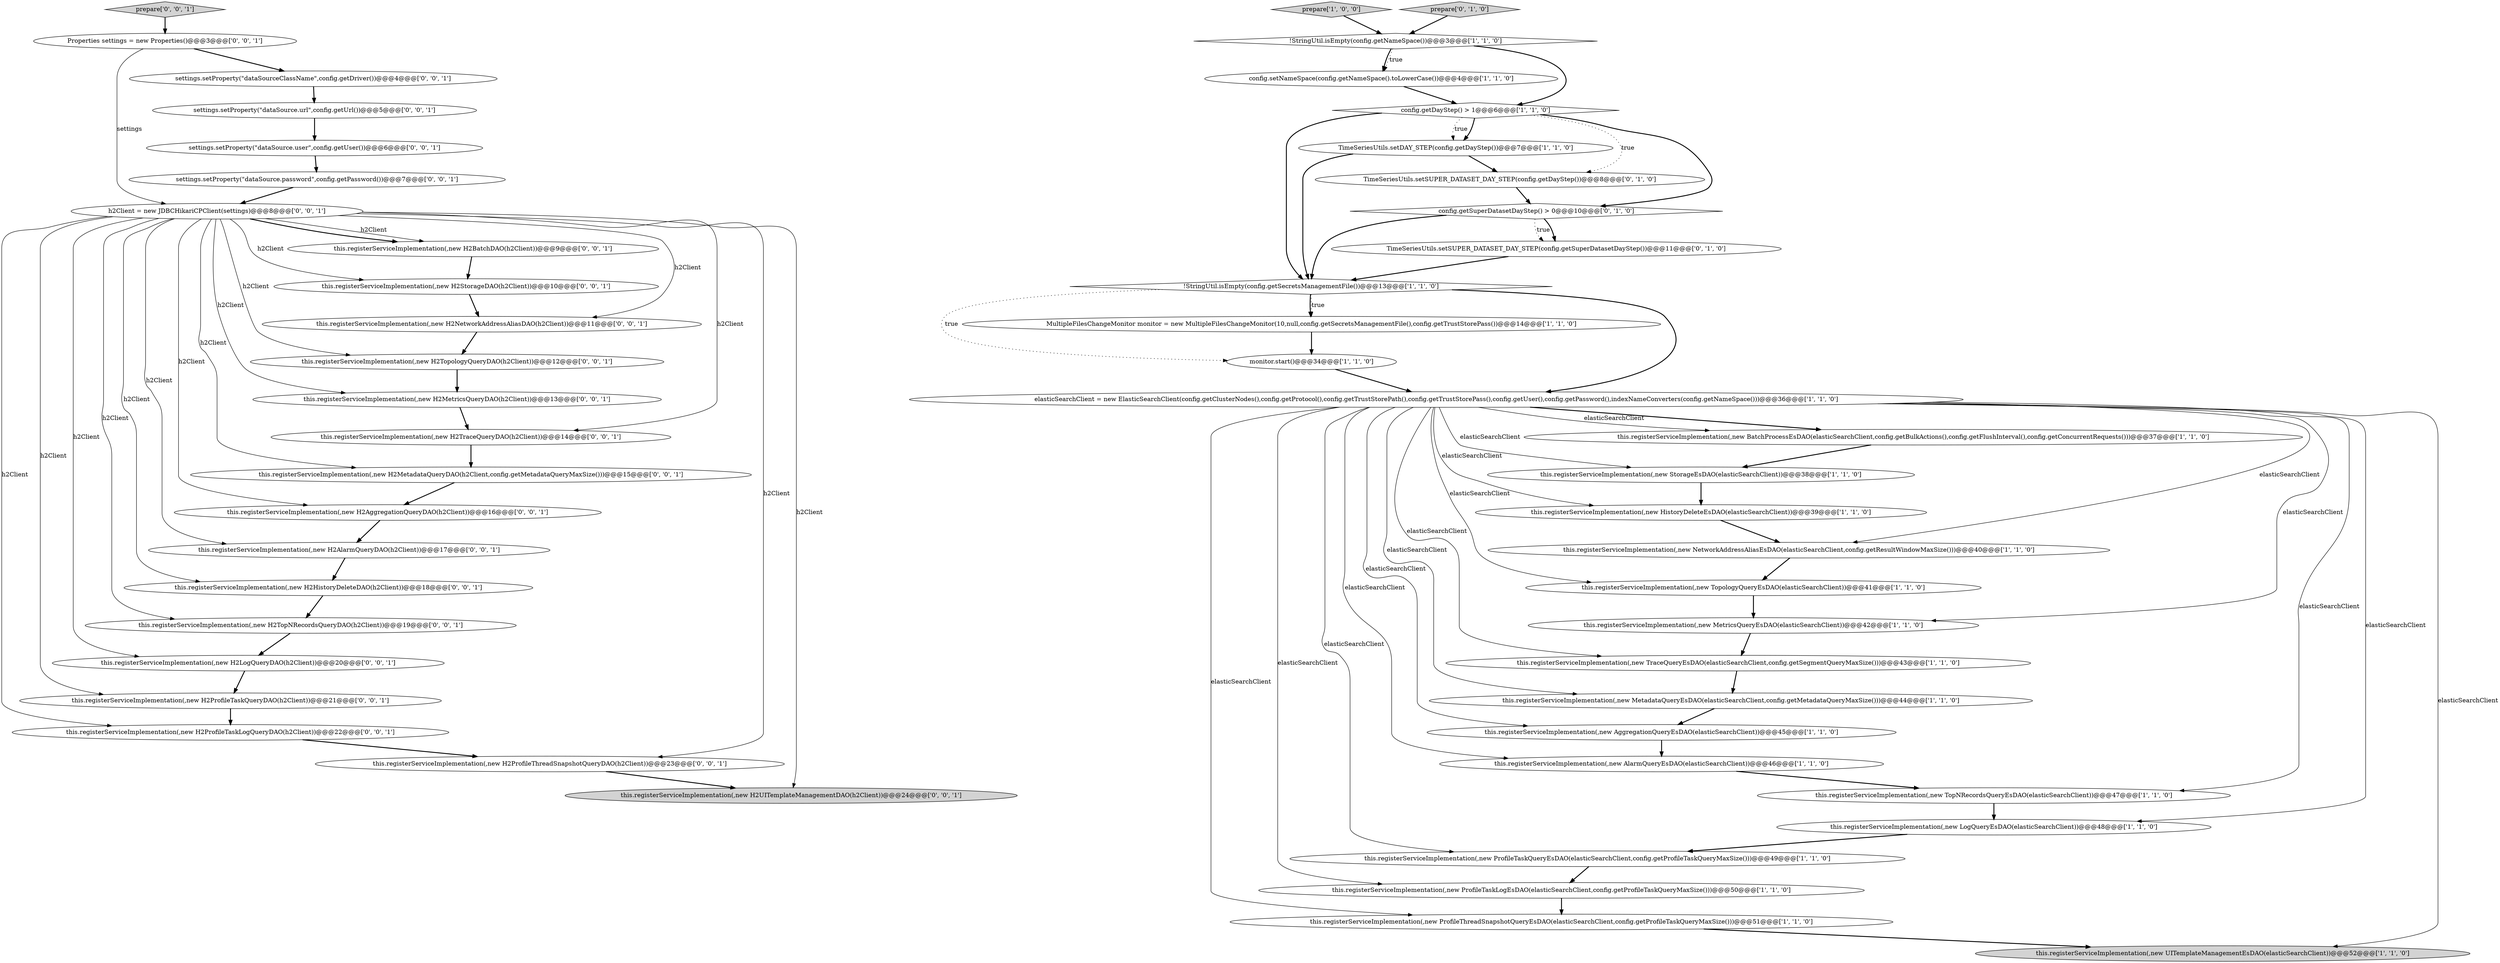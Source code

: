 digraph {
30 [style = filled, label = "h2Client = new JDBCHikariCPClient(settings)@@@8@@@['0', '0', '1']", fillcolor = white, shape = ellipse image = "AAA0AAABBB3BBB"];
18 [style = filled, label = "monitor.start()@@@34@@@['1', '1', '0']", fillcolor = white, shape = ellipse image = "AAA0AAABBB1BBB"];
45 [style = filled, label = "settings.setProperty(\"dataSource.password\",config.getPassword())@@@7@@@['0', '0', '1']", fillcolor = white, shape = ellipse image = "AAA0AAABBB3BBB"];
46 [style = filled, label = "this.registerServiceImplementation(,new H2ProfileTaskLogQueryDAO(h2Client))@@@22@@@['0', '0', '1']", fillcolor = white, shape = ellipse image = "AAA0AAABBB3BBB"];
13 [style = filled, label = "this.registerServiceImplementation(,new AggregationQueryEsDAO(elasticSearchClient))@@@45@@@['1', '1', '0']", fillcolor = white, shape = ellipse image = "AAA0AAABBB1BBB"];
32 [style = filled, label = "prepare['0', '0', '1']", fillcolor = lightgray, shape = diamond image = "AAA0AAABBB3BBB"];
41 [style = filled, label = "settings.setProperty(\"dataSourceClassName\",config.getDriver())@@@4@@@['0', '0', '1']", fillcolor = white, shape = ellipse image = "AAA0AAABBB3BBB"];
21 [style = filled, label = "this.registerServiceImplementation(,new TopNRecordsQueryEsDAO(elasticSearchClient))@@@47@@@['1', '1', '0']", fillcolor = white, shape = ellipse image = "AAA0AAABBB1BBB"];
47 [style = filled, label = "this.registerServiceImplementation(,new H2StorageDAO(h2Client))@@@10@@@['0', '0', '1']", fillcolor = white, shape = ellipse image = "AAA0AAABBB3BBB"];
29 [style = filled, label = "Properties settings = new Properties()@@@3@@@['0', '0', '1']", fillcolor = white, shape = ellipse image = "AAA0AAABBB3BBB"];
1 [style = filled, label = "this.registerServiceImplementation(,new MetadataQueryEsDAO(elasticSearchClient,config.getMetadataQueryMaxSize()))@@@44@@@['1', '1', '0']", fillcolor = white, shape = ellipse image = "AAA0AAABBB1BBB"];
11 [style = filled, label = "this.registerServiceImplementation(,new ProfileThreadSnapshotQueryEsDAO(elasticSearchClient,config.getProfileTaskQueryMaxSize()))@@@51@@@['1', '1', '0']", fillcolor = white, shape = ellipse image = "AAA0AAABBB1BBB"];
5 [style = filled, label = "prepare['1', '0', '0']", fillcolor = lightgray, shape = diamond image = "AAA0AAABBB1BBB"];
37 [style = filled, label = "settings.setProperty(\"dataSource.url\",config.getUrl())@@@5@@@['0', '0', '1']", fillcolor = white, shape = ellipse image = "AAA0AAABBB3BBB"];
4 [style = filled, label = "this.registerServiceImplementation(,new MetricsQueryEsDAO(elasticSearchClient))@@@42@@@['1', '1', '0']", fillcolor = white, shape = ellipse image = "AAA0AAABBB1BBB"];
48 [style = filled, label = "this.registerServiceImplementation(,new H2TopNRecordsQueryDAO(h2Client))@@@19@@@['0', '0', '1']", fillcolor = white, shape = ellipse image = "AAA0AAABBB3BBB"];
8 [style = filled, label = "!StringUtil.isEmpty(config.getSecretsManagementFile())@@@13@@@['1', '1', '0']", fillcolor = white, shape = diamond image = "AAA0AAABBB1BBB"];
35 [style = filled, label = "this.registerServiceImplementation(,new H2NetworkAddressAliasDAO(h2Client))@@@11@@@['0', '0', '1']", fillcolor = white, shape = ellipse image = "AAA0AAABBB3BBB"];
24 [style = filled, label = "this.registerServiceImplementation(,new AlarmQueryEsDAO(elasticSearchClient))@@@46@@@['1', '1', '0']", fillcolor = white, shape = ellipse image = "AAA0AAABBB1BBB"];
25 [style = filled, label = "TimeSeriesUtils.setSUPER_DATASET_DAY_STEP(config.getSuperDatasetDayStep())@@@11@@@['0', '1', '0']", fillcolor = white, shape = ellipse image = "AAA1AAABBB2BBB"];
3 [style = filled, label = "this.registerServiceImplementation(,new TopologyQueryEsDAO(elasticSearchClient))@@@41@@@['1', '1', '0']", fillcolor = white, shape = ellipse image = "AAA0AAABBB1BBB"];
23 [style = filled, label = "this.registerServiceImplementation(,new BatchProcessEsDAO(elasticSearchClient,config.getBulkActions(),config.getFlushInterval(),config.getConcurrentRequests()))@@@37@@@['1', '1', '0']", fillcolor = white, shape = ellipse image = "AAA0AAABBB1BBB"];
36 [style = filled, label = "this.registerServiceImplementation(,new H2AlarmQueryDAO(h2Client))@@@17@@@['0', '0', '1']", fillcolor = white, shape = ellipse image = "AAA0AAABBB3BBB"];
14 [style = filled, label = "elasticSearchClient = new ElasticSearchClient(config.getClusterNodes(),config.getProtocol(),config.getTrustStorePath(),config.getTrustStorePass(),config.getUser(),config.getPassword(),indexNameConverters(config.getNameSpace()))@@@36@@@['1', '1', '0']", fillcolor = white, shape = ellipse image = "AAA0AAABBB1BBB"];
16 [style = filled, label = "this.registerServiceImplementation(,new LogQueryEsDAO(elasticSearchClient))@@@48@@@['1', '1', '0']", fillcolor = white, shape = ellipse image = "AAA0AAABBB1BBB"];
26 [style = filled, label = "prepare['0', '1', '0']", fillcolor = lightgray, shape = diamond image = "AAA0AAABBB2BBB"];
2 [style = filled, label = "this.registerServiceImplementation(,new StorageEsDAO(elasticSearchClient))@@@38@@@['1', '1', '0']", fillcolor = white, shape = ellipse image = "AAA0AAABBB1BBB"];
31 [style = filled, label = "this.registerServiceImplementation(,new H2TopologyQueryDAO(h2Client))@@@12@@@['0', '0', '1']", fillcolor = white, shape = ellipse image = "AAA0AAABBB3BBB"];
6 [style = filled, label = "!StringUtil.isEmpty(config.getNameSpace())@@@3@@@['1', '1', '0']", fillcolor = white, shape = diamond image = "AAA0AAABBB1BBB"];
22 [style = filled, label = "TimeSeriesUtils.setDAY_STEP(config.getDayStep())@@@7@@@['1', '1', '0']", fillcolor = white, shape = ellipse image = "AAA0AAABBB1BBB"];
10 [style = filled, label = "config.setNameSpace(config.getNameSpace().toLowerCase())@@@4@@@['1', '1', '0']", fillcolor = white, shape = ellipse image = "AAA0AAABBB1BBB"];
9 [style = filled, label = "this.registerServiceImplementation(,new NetworkAddressAliasEsDAO(elasticSearchClient,config.getResultWindowMaxSize()))@@@40@@@['1', '1', '0']", fillcolor = white, shape = ellipse image = "AAA0AAABBB1BBB"];
39 [style = filled, label = "this.registerServiceImplementation(,new H2MetadataQueryDAO(h2Client,config.getMetadataQueryMaxSize()))@@@15@@@['0', '0', '1']", fillcolor = white, shape = ellipse image = "AAA0AAABBB3BBB"];
17 [style = filled, label = "this.registerServiceImplementation(,new ProfileTaskQueryEsDAO(elasticSearchClient,config.getProfileTaskQueryMaxSize()))@@@49@@@['1', '1', '0']", fillcolor = white, shape = ellipse image = "AAA0AAABBB1BBB"];
0 [style = filled, label = "MultipleFilesChangeMonitor monitor = new MultipleFilesChangeMonitor(10,null,config.getSecretsManagementFile(),config.getTrustStorePass())@@@14@@@['1', '1', '0']", fillcolor = white, shape = ellipse image = "AAA0AAABBB1BBB"];
49 [style = filled, label = "this.registerServiceImplementation(,new H2ProfileTaskQueryDAO(h2Client))@@@21@@@['0', '0', '1']", fillcolor = white, shape = ellipse image = "AAA0AAABBB3BBB"];
7 [style = filled, label = "config.getDayStep() > 1@@@6@@@['1', '1', '0']", fillcolor = white, shape = diamond image = "AAA0AAABBB1BBB"];
43 [style = filled, label = "this.registerServiceImplementation(,new H2MetricsQueryDAO(h2Client))@@@13@@@['0', '0', '1']", fillcolor = white, shape = ellipse image = "AAA0AAABBB3BBB"];
34 [style = filled, label = "this.registerServiceImplementation(,new H2UITemplateManagementDAO(h2Client))@@@24@@@['0', '0', '1']", fillcolor = lightgray, shape = ellipse image = "AAA0AAABBB3BBB"];
28 [style = filled, label = "config.getSuperDatasetDayStep() > 0@@@10@@@['0', '1', '0']", fillcolor = white, shape = diamond image = "AAA1AAABBB2BBB"];
51 [style = filled, label = "this.registerServiceImplementation(,new H2HistoryDeleteDAO(h2Client))@@@18@@@['0', '0', '1']", fillcolor = white, shape = ellipse image = "AAA0AAABBB3BBB"];
40 [style = filled, label = "this.registerServiceImplementation(,new H2LogQueryDAO(h2Client))@@@20@@@['0', '0', '1']", fillcolor = white, shape = ellipse image = "AAA0AAABBB3BBB"];
42 [style = filled, label = "this.registerServiceImplementation(,new H2AggregationQueryDAO(h2Client))@@@16@@@['0', '0', '1']", fillcolor = white, shape = ellipse image = "AAA0AAABBB3BBB"];
12 [style = filled, label = "this.registerServiceImplementation(,new TraceQueryEsDAO(elasticSearchClient,config.getSegmentQueryMaxSize()))@@@43@@@['1', '1', '0']", fillcolor = white, shape = ellipse image = "AAA0AAABBB1BBB"];
38 [style = filled, label = "this.registerServiceImplementation(,new H2ProfileThreadSnapshotQueryDAO(h2Client))@@@23@@@['0', '0', '1']", fillcolor = white, shape = ellipse image = "AAA0AAABBB3BBB"];
27 [style = filled, label = "TimeSeriesUtils.setSUPER_DATASET_DAY_STEP(config.getDayStep())@@@8@@@['0', '1', '0']", fillcolor = white, shape = ellipse image = "AAA1AAABBB2BBB"];
15 [style = filled, label = "this.registerServiceImplementation(,new HistoryDeleteEsDAO(elasticSearchClient))@@@39@@@['1', '1', '0']", fillcolor = white, shape = ellipse image = "AAA0AAABBB1BBB"];
50 [style = filled, label = "this.registerServiceImplementation(,new H2TraceQueryDAO(h2Client))@@@14@@@['0', '0', '1']", fillcolor = white, shape = ellipse image = "AAA0AAABBB3BBB"];
19 [style = filled, label = "this.registerServiceImplementation(,new UITemplateManagementEsDAO(elasticSearchClient))@@@52@@@['1', '1', '0']", fillcolor = lightgray, shape = ellipse image = "AAA0AAABBB1BBB"];
33 [style = filled, label = "settings.setProperty(\"dataSource.user\",config.getUser())@@@6@@@['0', '0', '1']", fillcolor = white, shape = ellipse image = "AAA0AAABBB3BBB"];
20 [style = filled, label = "this.registerServiceImplementation(,new ProfileTaskLogEsDAO(elasticSearchClient,config.getProfileTaskQueryMaxSize()))@@@50@@@['1', '1', '0']", fillcolor = white, shape = ellipse image = "AAA0AAABBB1BBB"];
44 [style = filled, label = "this.registerServiceImplementation(,new H2BatchDAO(h2Client))@@@9@@@['0', '0', '1']", fillcolor = white, shape = ellipse image = "AAA0AAABBB3BBB"];
24->21 [style = bold, label=""];
51->48 [style = bold, label=""];
7->28 [style = bold, label=""];
23->2 [style = bold, label=""];
8->14 [style = bold, label=""];
14->24 [style = solid, label="elasticSearchClient"];
14->17 [style = solid, label="elasticSearchClient"];
30->36 [style = solid, label="h2Client"];
40->49 [style = bold, label=""];
12->1 [style = bold, label=""];
37->33 [style = bold, label=""];
39->42 [style = bold, label=""];
7->22 [style = bold, label=""];
13->24 [style = bold, label=""];
46->38 [style = bold, label=""];
6->10 [style = dotted, label="true"];
14->19 [style = solid, label="elasticSearchClient"];
29->30 [style = solid, label="settings"];
50->39 [style = bold, label=""];
30->51 [style = solid, label="h2Client"];
5->6 [style = bold, label=""];
14->21 [style = solid, label="elasticSearchClient"];
36->51 [style = bold, label=""];
31->43 [style = bold, label=""];
15->9 [style = bold, label=""];
14->11 [style = solid, label="elasticSearchClient"];
43->50 [style = bold, label=""];
27->28 [style = bold, label=""];
14->20 [style = solid, label="elasticSearchClient"];
28->8 [style = bold, label=""];
38->34 [style = bold, label=""];
30->49 [style = solid, label="h2Client"];
48->40 [style = bold, label=""];
10->7 [style = bold, label=""];
28->25 [style = dotted, label="true"];
4->12 [style = bold, label=""];
14->13 [style = solid, label="elasticSearchClient"];
14->23 [style = bold, label=""];
30->35 [style = solid, label="h2Client"];
32->29 [style = bold, label=""];
7->22 [style = dotted, label="true"];
30->46 [style = solid, label="h2Client"];
33->45 [style = bold, label=""];
8->0 [style = dotted, label="true"];
1->13 [style = bold, label=""];
20->11 [style = bold, label=""];
7->8 [style = bold, label=""];
30->39 [style = solid, label="h2Client"];
41->37 [style = bold, label=""];
8->0 [style = bold, label=""];
35->31 [style = bold, label=""];
14->9 [style = solid, label="elasticSearchClient"];
14->3 [style = solid, label="elasticSearchClient"];
21->16 [style = bold, label=""];
30->44 [style = solid, label="h2Client"];
45->30 [style = bold, label=""];
29->41 [style = bold, label=""];
17->20 [style = bold, label=""];
7->27 [style = dotted, label="true"];
47->35 [style = bold, label=""];
30->31 [style = solid, label="h2Client"];
30->40 [style = solid, label="h2Client"];
30->38 [style = solid, label="h2Client"];
44->47 [style = bold, label=""];
11->19 [style = bold, label=""];
42->36 [style = bold, label=""];
16->17 [style = bold, label=""];
8->18 [style = dotted, label="true"];
18->14 [style = bold, label=""];
3->4 [style = bold, label=""];
26->6 [style = bold, label=""];
14->16 [style = solid, label="elasticSearchClient"];
22->8 [style = bold, label=""];
30->42 [style = solid, label="h2Client"];
22->27 [style = bold, label=""];
9->3 [style = bold, label=""];
14->2 [style = solid, label="elasticSearchClient"];
30->34 [style = solid, label="h2Client"];
30->50 [style = solid, label="h2Client"];
6->10 [style = bold, label=""];
14->1 [style = solid, label="elasticSearchClient"];
14->15 [style = solid, label="elasticSearchClient"];
30->43 [style = solid, label="h2Client"];
30->47 [style = solid, label="h2Client"];
14->12 [style = solid, label="elasticSearchClient"];
14->23 [style = solid, label="elasticSearchClient"];
25->8 [style = bold, label=""];
49->46 [style = bold, label=""];
30->48 [style = solid, label="h2Client"];
6->7 [style = bold, label=""];
14->4 [style = solid, label="elasticSearchClient"];
30->44 [style = bold, label=""];
0->18 [style = bold, label=""];
2->15 [style = bold, label=""];
28->25 [style = bold, label=""];
}
